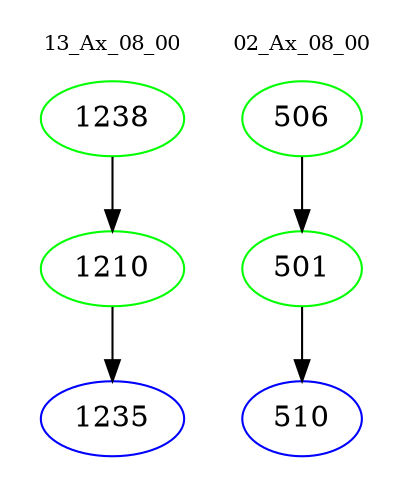 digraph{
subgraph cluster_0 {
color = white
label = "13_Ax_08_00";
fontsize=10;
T0_1238 [label="1238", color="green"]
T0_1238 -> T0_1210 [color="black"]
T0_1210 [label="1210", color="green"]
T0_1210 -> T0_1235 [color="black"]
T0_1235 [label="1235", color="blue"]
}
subgraph cluster_1 {
color = white
label = "02_Ax_08_00";
fontsize=10;
T1_506 [label="506", color="green"]
T1_506 -> T1_501 [color="black"]
T1_501 [label="501", color="green"]
T1_501 -> T1_510 [color="black"]
T1_510 [label="510", color="blue"]
}
}
